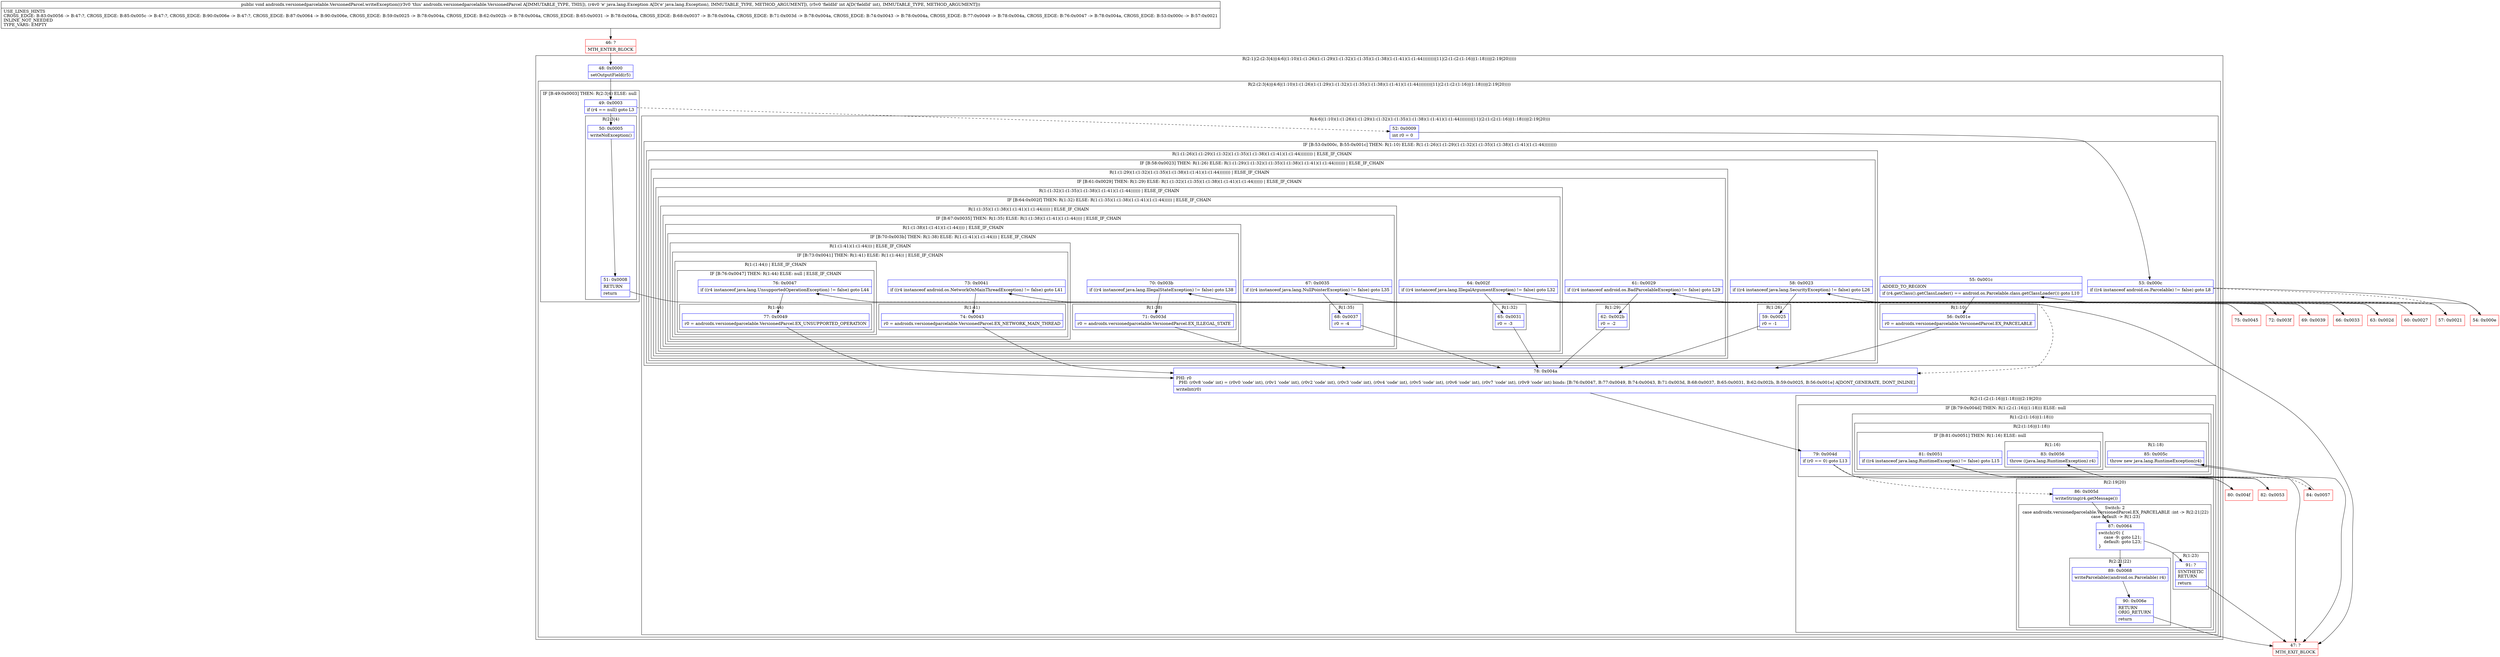 digraph "CFG forandroidx.versionedparcelable.VersionedParcel.writeException(Ljava\/lang\/Exception;I)V" {
subgraph cluster_Region_1275742099 {
label = "R(2:1|(2:(2:3|4)|(4:6|(1:10)(1:(1:26)(1:(1:29)(1:(1:32)(1:(1:35)(1:(1:38)(1:(1:41)(1:(1:44))))))))|11|(2:(1:(2:(1:16)|(1:18)))|(2:19|20)))))";
node [shape=record,color=blue];
Node_48 [shape=record,label="{48\:\ 0x0000|setOutputField(r5)\l}"];
subgraph cluster_Region_325941420 {
label = "R(2:(2:3|4)|(4:6|(1:10)(1:(1:26)(1:(1:29)(1:(1:32)(1:(1:35)(1:(1:38)(1:(1:41)(1:(1:44))))))))|11|(2:(1:(2:(1:16)|(1:18)))|(2:19|20))))";
node [shape=record,color=blue];
subgraph cluster_IfRegion_1134066864 {
label = "IF [B:49:0x0003] THEN: R(2:3|4) ELSE: null";
node [shape=record,color=blue];
Node_49 [shape=record,label="{49\:\ 0x0003|if (r4 == null) goto L3\l}"];
subgraph cluster_Region_264054054 {
label = "R(2:3|4)";
node [shape=record,color=blue];
Node_50 [shape=record,label="{50\:\ 0x0005|writeNoException()\l}"];
Node_51 [shape=record,label="{51\:\ 0x0008|RETURN\l|return\l}"];
}
}
subgraph cluster_Region_315132544 {
label = "R(4:6|(1:10)(1:(1:26)(1:(1:29)(1:(1:32)(1:(1:35)(1:(1:38)(1:(1:41)(1:(1:44))))))))|11|(2:(1:(2:(1:16)|(1:18)))|(2:19|20)))";
node [shape=record,color=blue];
Node_52 [shape=record,label="{52\:\ 0x0009|int r0 = 0\l}"];
subgraph cluster_IfRegion_295034269 {
label = "IF [B:53:0x000c, B:55:0x001c] THEN: R(1:10) ELSE: R(1:(1:26)(1:(1:29)(1:(1:32)(1:(1:35)(1:(1:38)(1:(1:41)(1:(1:44))))))))";
node [shape=record,color=blue];
Node_53 [shape=record,label="{53\:\ 0x000c|if ((r4 instanceof android.os.Parcelable) != false) goto L8\l}"];
Node_55 [shape=record,label="{55\:\ 0x001c|ADDED_TO_REGION\l|if (r4.getClass().getClassLoader() == android.os.Parcelable.class.getClassLoader()) goto L10\l}"];
subgraph cluster_Region_1695141175 {
label = "R(1:10)";
node [shape=record,color=blue];
Node_56 [shape=record,label="{56\:\ 0x001e|r0 = androidx.versionedparcelable.VersionedParcel.EX_PARCELABLE\l}"];
}
subgraph cluster_Region_1766162203 {
label = "R(1:(1:26)(1:(1:29)(1:(1:32)(1:(1:35)(1:(1:38)(1:(1:41)(1:(1:44)))))))) | ELSE_IF_CHAIN\l";
node [shape=record,color=blue];
subgraph cluster_IfRegion_1765335935 {
label = "IF [B:58:0x0023] THEN: R(1:26) ELSE: R(1:(1:29)(1:(1:32)(1:(1:35)(1:(1:38)(1:(1:41)(1:(1:44))))))) | ELSE_IF_CHAIN\l";
node [shape=record,color=blue];
Node_58 [shape=record,label="{58\:\ 0x0023|if ((r4 instanceof java.lang.SecurityException) != false) goto L26\l}"];
subgraph cluster_Region_1217635309 {
label = "R(1:26)";
node [shape=record,color=blue];
Node_59 [shape=record,label="{59\:\ 0x0025|r0 = \-1\l}"];
}
subgraph cluster_Region_264929131 {
label = "R(1:(1:29)(1:(1:32)(1:(1:35)(1:(1:38)(1:(1:41)(1:(1:44))))))) | ELSE_IF_CHAIN\l";
node [shape=record,color=blue];
subgraph cluster_IfRegion_814490170 {
label = "IF [B:61:0x0029] THEN: R(1:29) ELSE: R(1:(1:32)(1:(1:35)(1:(1:38)(1:(1:41)(1:(1:44)))))) | ELSE_IF_CHAIN\l";
node [shape=record,color=blue];
Node_61 [shape=record,label="{61\:\ 0x0029|if ((r4 instanceof android.os.BadParcelableException) != false) goto L29\l}"];
subgraph cluster_Region_1670543104 {
label = "R(1:29)";
node [shape=record,color=blue];
Node_62 [shape=record,label="{62\:\ 0x002b|r0 = \-2\l}"];
}
subgraph cluster_Region_1928539799 {
label = "R(1:(1:32)(1:(1:35)(1:(1:38)(1:(1:41)(1:(1:44)))))) | ELSE_IF_CHAIN\l";
node [shape=record,color=blue];
subgraph cluster_IfRegion_1560156333 {
label = "IF [B:64:0x002f] THEN: R(1:32) ELSE: R(1:(1:35)(1:(1:38)(1:(1:41)(1:(1:44))))) | ELSE_IF_CHAIN\l";
node [shape=record,color=blue];
Node_64 [shape=record,label="{64\:\ 0x002f|if ((r4 instanceof java.lang.IllegalArgumentException) != false) goto L32\l}"];
subgraph cluster_Region_987466472 {
label = "R(1:32)";
node [shape=record,color=blue];
Node_65 [shape=record,label="{65\:\ 0x0031|r0 = \-3\l}"];
}
subgraph cluster_Region_1246590 {
label = "R(1:(1:35)(1:(1:38)(1:(1:41)(1:(1:44))))) | ELSE_IF_CHAIN\l";
node [shape=record,color=blue];
subgraph cluster_IfRegion_1365211828 {
label = "IF [B:67:0x0035] THEN: R(1:35) ELSE: R(1:(1:38)(1:(1:41)(1:(1:44)))) | ELSE_IF_CHAIN\l";
node [shape=record,color=blue];
Node_67 [shape=record,label="{67\:\ 0x0035|if ((r4 instanceof java.lang.NullPointerException) != false) goto L35\l}"];
subgraph cluster_Region_833851544 {
label = "R(1:35)";
node [shape=record,color=blue];
Node_68 [shape=record,label="{68\:\ 0x0037|r0 = \-4\l}"];
}
subgraph cluster_Region_976445854 {
label = "R(1:(1:38)(1:(1:41)(1:(1:44)))) | ELSE_IF_CHAIN\l";
node [shape=record,color=blue];
subgraph cluster_IfRegion_379862277 {
label = "IF [B:70:0x003b] THEN: R(1:38) ELSE: R(1:(1:41)(1:(1:44))) | ELSE_IF_CHAIN\l";
node [shape=record,color=blue];
Node_70 [shape=record,label="{70\:\ 0x003b|if ((r4 instanceof java.lang.IllegalStateException) != false) goto L38\l}"];
subgraph cluster_Region_1744411245 {
label = "R(1:38)";
node [shape=record,color=blue];
Node_71 [shape=record,label="{71\:\ 0x003d|r0 = androidx.versionedparcelable.VersionedParcel.EX_ILLEGAL_STATE\l}"];
}
subgraph cluster_Region_243593818 {
label = "R(1:(1:41)(1:(1:44))) | ELSE_IF_CHAIN\l";
node [shape=record,color=blue];
subgraph cluster_IfRegion_614769636 {
label = "IF [B:73:0x0041] THEN: R(1:41) ELSE: R(1:(1:44)) | ELSE_IF_CHAIN\l";
node [shape=record,color=blue];
Node_73 [shape=record,label="{73\:\ 0x0041|if ((r4 instanceof android.os.NetworkOnMainThreadException) != false) goto L41\l}"];
subgraph cluster_Region_1208099417 {
label = "R(1:41)";
node [shape=record,color=blue];
Node_74 [shape=record,label="{74\:\ 0x0043|r0 = androidx.versionedparcelable.VersionedParcel.EX_NETWORK_MAIN_THREAD\l}"];
}
subgraph cluster_Region_96082303 {
label = "R(1:(1:44)) | ELSE_IF_CHAIN\l";
node [shape=record,color=blue];
subgraph cluster_IfRegion_851529944 {
label = "IF [B:76:0x0047] THEN: R(1:44) ELSE: null | ELSE_IF_CHAIN\l";
node [shape=record,color=blue];
Node_76 [shape=record,label="{76\:\ 0x0047|if ((r4 instanceof java.lang.UnsupportedOperationException) != false) goto L44\l}"];
subgraph cluster_Region_1591392057 {
label = "R(1:44)";
node [shape=record,color=blue];
Node_77 [shape=record,label="{77\:\ 0x0049|r0 = androidx.versionedparcelable.VersionedParcel.EX_UNSUPPORTED_OPERATION\l}"];
}
}
}
}
}
}
}
}
}
}
}
}
}
}
}
}
Node_78 [shape=record,label="{78\:\ 0x004a|PHI: r0 \l  PHI: (r0v8 'code' int) = (r0v0 'code' int), (r0v1 'code' int), (r0v2 'code' int), (r0v3 'code' int), (r0v4 'code' int), (r0v5 'code' int), (r0v6 'code' int), (r0v7 'code' int), (r0v9 'code' int) binds: [B:76:0x0047, B:77:0x0049, B:74:0x0043, B:71:0x003d, B:68:0x0037, B:65:0x0031, B:62:0x002b, B:59:0x0025, B:56:0x001e] A[DONT_GENERATE, DONT_INLINE]\l|writeInt(r0)\l}"];
subgraph cluster_Region_469660408 {
label = "R(2:(1:(2:(1:16)|(1:18)))|(2:19|20))";
node [shape=record,color=blue];
subgraph cluster_IfRegion_56858548 {
label = "IF [B:79:0x004d] THEN: R(1:(2:(1:16)|(1:18))) ELSE: null";
node [shape=record,color=blue];
Node_79 [shape=record,label="{79\:\ 0x004d|if (r0 == 0) goto L13\l}"];
subgraph cluster_Region_449075680 {
label = "R(1:(2:(1:16)|(1:18)))";
node [shape=record,color=blue];
subgraph cluster_Region_1340131878 {
label = "R(2:(1:16)|(1:18))";
node [shape=record,color=blue];
subgraph cluster_IfRegion_1998525586 {
label = "IF [B:81:0x0051] THEN: R(1:16) ELSE: null";
node [shape=record,color=blue];
Node_81 [shape=record,label="{81\:\ 0x0051|if ((r4 instanceof java.lang.RuntimeException) != false) goto L15\l}"];
subgraph cluster_Region_522113339 {
label = "R(1:16)";
node [shape=record,color=blue];
Node_83 [shape=record,label="{83\:\ 0x0056|throw ((java.lang.RuntimeException) r4)\l}"];
}
}
subgraph cluster_Region_657297505 {
label = "R(1:18)";
node [shape=record,color=blue];
Node_85 [shape=record,label="{85\:\ 0x005c|throw new java.lang.RuntimeException(r4)\l}"];
}
}
}
}
subgraph cluster_Region_1859506008 {
label = "R(2:19|20)";
node [shape=record,color=blue];
Node_86 [shape=record,label="{86\:\ 0x005d|writeString(r4.getMessage())\l}"];
subgraph cluster_SwitchRegion_1941555887 {
label = "Switch: 2
 case androidx.versionedparcelable.VersionedParcel.EX_PARCELABLE :int -> R(2:21|22)
 case default -> R(1:23)";
node [shape=record,color=blue];
Node_87 [shape=record,label="{87\:\ 0x0064|switch(r0) \{\l    case \-9: goto L21;\l    default: goto L23;\l\}\l}"];
subgraph cluster_Region_1633807764 {
label = "R(2:21|22)";
node [shape=record,color=blue];
Node_89 [shape=record,label="{89\:\ 0x0068|writeParcelable((android.os.Parcelable) r4)\l}"];
Node_90 [shape=record,label="{90\:\ 0x006e|RETURN\lORIG_RETURN\l|return\l}"];
}
subgraph cluster_Region_144666506 {
label = "R(1:23)";
node [shape=record,color=blue];
Node_91 [shape=record,label="{91\:\ ?|SYNTHETIC\lRETURN\l|return\l}"];
}
}
}
}
}
}
}
Node_46 [shape=record,color=red,label="{46\:\ ?|MTH_ENTER_BLOCK\l}"];
Node_47 [shape=record,color=red,label="{47\:\ ?|MTH_EXIT_BLOCK\l}"];
Node_54 [shape=record,color=red,label="{54\:\ 0x000e}"];
Node_80 [shape=record,color=red,label="{80\:\ 0x004f}"];
Node_82 [shape=record,color=red,label="{82\:\ 0x0053}"];
Node_84 [shape=record,color=red,label="{84\:\ 0x0057}"];
Node_57 [shape=record,color=red,label="{57\:\ 0x0021}"];
Node_60 [shape=record,color=red,label="{60\:\ 0x0027}"];
Node_63 [shape=record,color=red,label="{63\:\ 0x002d}"];
Node_66 [shape=record,color=red,label="{66\:\ 0x0033}"];
Node_69 [shape=record,color=red,label="{69\:\ 0x0039}"];
Node_72 [shape=record,color=red,label="{72\:\ 0x003f}"];
Node_75 [shape=record,color=red,label="{75\:\ 0x0045}"];
MethodNode[shape=record,label="{public void androidx.versionedparcelable.VersionedParcel.writeException((r3v0 'this' androidx.versionedparcelable.VersionedParcel A[IMMUTABLE_TYPE, THIS]), (r4v0 'e' java.lang.Exception A[D('e' java.lang.Exception), IMMUTABLE_TYPE, METHOD_ARGUMENT]), (r5v0 'fieldId' int A[D('fieldId' int), IMMUTABLE_TYPE, METHOD_ARGUMENT]))  | USE_LINES_HINTS\lCROSS_EDGE: B:83:0x0056 \-\> B:47:?, CROSS_EDGE: B:85:0x005c \-\> B:47:?, CROSS_EDGE: B:90:0x006e \-\> B:47:?, CROSS_EDGE: B:87:0x0064 \-\> B:90:0x006e, CROSS_EDGE: B:59:0x0025 \-\> B:78:0x004a, CROSS_EDGE: B:62:0x002b \-\> B:78:0x004a, CROSS_EDGE: B:65:0x0031 \-\> B:78:0x004a, CROSS_EDGE: B:68:0x0037 \-\> B:78:0x004a, CROSS_EDGE: B:71:0x003d \-\> B:78:0x004a, CROSS_EDGE: B:74:0x0043 \-\> B:78:0x004a, CROSS_EDGE: B:77:0x0049 \-\> B:78:0x004a, CROSS_EDGE: B:76:0x0047 \-\> B:78:0x004a, CROSS_EDGE: B:53:0x000c \-\> B:57:0x0021\lINLINE_NOT_NEEDED\lTYPE_VARS: EMPTY\l}"];
MethodNode -> Node_46;Node_48 -> Node_49;
Node_49 -> Node_50;
Node_49 -> Node_52[style=dashed];
Node_50 -> Node_51;
Node_51 -> Node_47;
Node_52 -> Node_53;
Node_53 -> Node_54;
Node_53 -> Node_57[style=dashed];
Node_55 -> Node_56;
Node_55 -> Node_57[style=dashed];
Node_56 -> Node_78;
Node_58 -> Node_59;
Node_58 -> Node_60[style=dashed];
Node_59 -> Node_78;
Node_61 -> Node_62;
Node_61 -> Node_63[style=dashed];
Node_62 -> Node_78;
Node_64 -> Node_65;
Node_64 -> Node_66[style=dashed];
Node_65 -> Node_78;
Node_67 -> Node_68;
Node_67 -> Node_69[style=dashed];
Node_68 -> Node_78;
Node_70 -> Node_71;
Node_70 -> Node_72[style=dashed];
Node_71 -> Node_78;
Node_73 -> Node_74;
Node_73 -> Node_75[style=dashed];
Node_74 -> Node_78;
Node_76 -> Node_77;
Node_76 -> Node_78[style=dashed];
Node_77 -> Node_78;
Node_78 -> Node_79;
Node_79 -> Node_80;
Node_79 -> Node_86[style=dashed];
Node_81 -> Node_82;
Node_81 -> Node_84[style=dashed];
Node_83 -> Node_47;
Node_85 -> Node_47;
Node_86 -> Node_87;
Node_87 -> Node_89;
Node_87 -> Node_91;
Node_89 -> Node_90;
Node_90 -> Node_47;
Node_91 -> Node_47;
Node_46 -> Node_48;
Node_54 -> Node_55;
Node_80 -> Node_81;
Node_82 -> Node_83;
Node_84 -> Node_85;
Node_57 -> Node_58;
Node_60 -> Node_61;
Node_63 -> Node_64;
Node_66 -> Node_67;
Node_69 -> Node_70;
Node_72 -> Node_73;
Node_75 -> Node_76;
}

